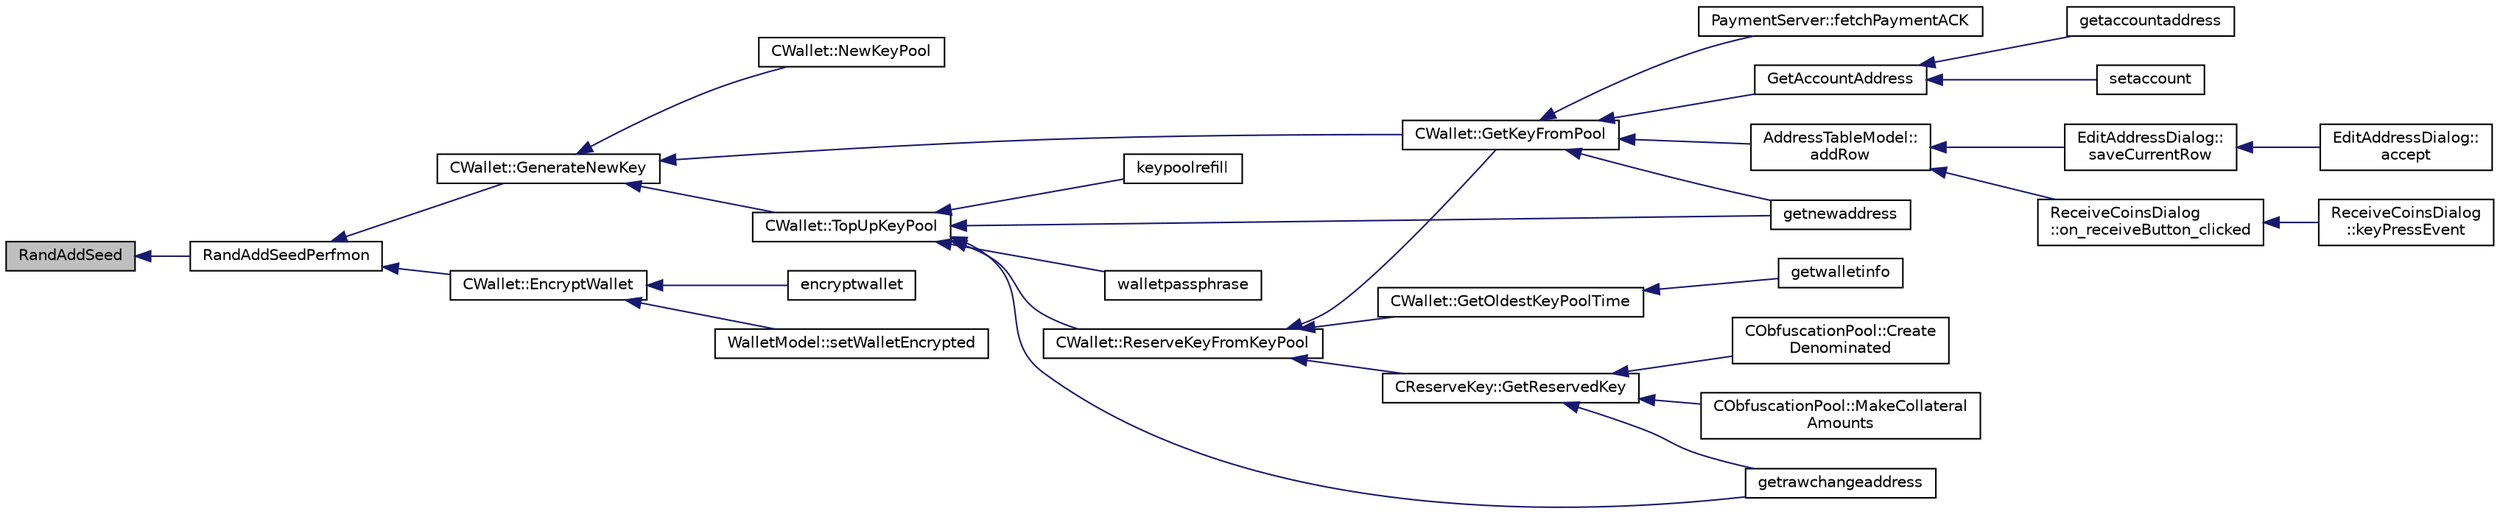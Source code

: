 digraph "RandAddSeed"
{
  edge [fontname="Helvetica",fontsize="10",labelfontname="Helvetica",labelfontsize="10"];
  node [fontname="Helvetica",fontsize="10",shape=record];
  rankdir="LR";
  Node167 [label="RandAddSeed",height=0.2,width=0.4,color="black", fillcolor="grey75", style="filled", fontcolor="black"];
  Node167 -> Node168 [dir="back",color="midnightblue",fontsize="10",style="solid",fontname="Helvetica"];
  Node168 [label="RandAddSeedPerfmon",height=0.2,width=0.4,color="black", fillcolor="white", style="filled",URL="$random_8h.html#a786af12a87491f8dc24351d93b9833b6"];
  Node168 -> Node169 [dir="back",color="midnightblue",fontsize="10",style="solid",fontname="Helvetica"];
  Node169 [label="CWallet::GenerateNewKey",height=0.2,width=0.4,color="black", fillcolor="white", style="filled",URL="$group__map_wallet.html#ga061fe7f54f80ec40f856b3e6365c2f4a"];
  Node169 -> Node170 [dir="back",color="midnightblue",fontsize="10",style="solid",fontname="Helvetica"];
  Node170 [label="CWallet::NewKeyPool",height=0.2,width=0.4,color="black", fillcolor="white", style="filled",URL="$group___actions.html#ga7353ba1e79fc4167fbfbe79b41698fa7",tooltip="Mark old keypool keys as used, and generate all new keys. "];
  Node169 -> Node171 [dir="back",color="midnightblue",fontsize="10",style="solid",fontname="Helvetica"];
  Node171 [label="CWallet::TopUpKeyPool",height=0.2,width=0.4,color="black", fillcolor="white", style="filled",URL="$group___actions.html#ga9730278506e0a4f1c65239b951525b55"];
  Node171 -> Node172 [dir="back",color="midnightblue",fontsize="10",style="solid",fontname="Helvetica"];
  Node172 [label="getnewaddress",height=0.2,width=0.4,color="black", fillcolor="white", style="filled",URL="$rpcwallet_8cpp.html#aead824d845d670fbd8f187ebd4f9a535"];
  Node171 -> Node173 [dir="back",color="midnightblue",fontsize="10",style="solid",fontname="Helvetica"];
  Node173 [label="getrawchangeaddress",height=0.2,width=0.4,color="black", fillcolor="white", style="filled",URL="$rpcwallet_8cpp.html#ae71809202b4dcc13d2034c5c72af34da"];
  Node171 -> Node174 [dir="back",color="midnightblue",fontsize="10",style="solid",fontname="Helvetica"];
  Node174 [label="keypoolrefill",height=0.2,width=0.4,color="black", fillcolor="white", style="filled",URL="$rpcwallet_8cpp.html#afe8615fcf2c8e5319166c2fa8c638e08"];
  Node171 -> Node175 [dir="back",color="midnightblue",fontsize="10",style="solid",fontname="Helvetica"];
  Node175 [label="walletpassphrase",height=0.2,width=0.4,color="black", fillcolor="white", style="filled",URL="$rpcwallet_8cpp.html#a733f7c70e7c18783935e6de9643c0086"];
  Node171 -> Node176 [dir="back",color="midnightblue",fontsize="10",style="solid",fontname="Helvetica"];
  Node176 [label="CWallet::ReserveKeyFromKeyPool",height=0.2,width=0.4,color="black", fillcolor="white", style="filled",URL="$group___actions.html#ga9921854840668a1856998f041177dd2b"];
  Node176 -> Node177 [dir="back",color="midnightblue",fontsize="10",style="solid",fontname="Helvetica"];
  Node177 [label="CWallet::GetKeyFromPool",height=0.2,width=0.4,color="black", fillcolor="white", style="filled",URL="$group___actions.html#ga18549ec5c472c003afc4794daeb9adfd"];
  Node177 -> Node178 [dir="back",color="midnightblue",fontsize="10",style="solid",fontname="Helvetica"];
  Node178 [label="AddressTableModel::\laddRow",height=0.2,width=0.4,color="black", fillcolor="white", style="filled",URL="$class_address_table_model.html#aa72edd2a093a6e9318639d69d3a23488"];
  Node178 -> Node179 [dir="back",color="midnightblue",fontsize="10",style="solid",fontname="Helvetica"];
  Node179 [label="EditAddressDialog::\lsaveCurrentRow",height=0.2,width=0.4,color="black", fillcolor="white", style="filled",URL="$class_edit_address_dialog.html#a8494a551799cd1f4c253e557424c206c"];
  Node179 -> Node180 [dir="back",color="midnightblue",fontsize="10",style="solid",fontname="Helvetica"];
  Node180 [label="EditAddressDialog::\laccept",height=0.2,width=0.4,color="black", fillcolor="white", style="filled",URL="$class_edit_address_dialog.html#ac52b71129806bccf6533d0e9441393b6"];
  Node178 -> Node181 [dir="back",color="midnightblue",fontsize="10",style="solid",fontname="Helvetica"];
  Node181 [label="ReceiveCoinsDialog\l::on_receiveButton_clicked",height=0.2,width=0.4,color="black", fillcolor="white", style="filled",URL="$class_receive_coins_dialog.html#a9db8de31f6889288cb22c061aa51e0cd"];
  Node181 -> Node182 [dir="back",color="midnightblue",fontsize="10",style="solid",fontname="Helvetica"];
  Node182 [label="ReceiveCoinsDialog\l::keyPressEvent",height=0.2,width=0.4,color="black", fillcolor="white", style="filled",URL="$class_receive_coins_dialog.html#abcf17b510c473bf3e94ef12f7f5cfc10"];
  Node177 -> Node183 [dir="back",color="midnightblue",fontsize="10",style="solid",fontname="Helvetica"];
  Node183 [label="PaymentServer::fetchPaymentACK",height=0.2,width=0.4,color="black", fillcolor="white", style="filled",URL="$class_payment_server.html#ab846f9e8778e5cc878b644133e8628f1"];
  Node177 -> Node172 [dir="back",color="midnightblue",fontsize="10",style="solid",fontname="Helvetica"];
  Node177 -> Node184 [dir="back",color="midnightblue",fontsize="10",style="solid",fontname="Helvetica"];
  Node184 [label="GetAccountAddress",height=0.2,width=0.4,color="black", fillcolor="white", style="filled",URL="$rpcwallet_8cpp.html#aa3d9baf7a6fc6c9f0a08ec861ca52f59"];
  Node184 -> Node185 [dir="back",color="midnightblue",fontsize="10",style="solid",fontname="Helvetica"];
  Node185 [label="getaccountaddress",height=0.2,width=0.4,color="black", fillcolor="white", style="filled",URL="$rpcwallet_8cpp.html#a92145bcb3cfb45eb47dca18f1c94c434"];
  Node184 -> Node186 [dir="back",color="midnightblue",fontsize="10",style="solid",fontname="Helvetica"];
  Node186 [label="setaccount",height=0.2,width=0.4,color="black", fillcolor="white", style="filled",URL="$rpcwallet_8cpp.html#a6bf0dc200554f841a4549a2e5087f699"];
  Node176 -> Node187 [dir="back",color="midnightblue",fontsize="10",style="solid",fontname="Helvetica"];
  Node187 [label="CWallet::GetOldestKeyPoolTime",height=0.2,width=0.4,color="black", fillcolor="white", style="filled",URL="$group___actions.html#ga2555a9442e58b3c5593fef21f1b39d2d"];
  Node187 -> Node188 [dir="back",color="midnightblue",fontsize="10",style="solid",fontname="Helvetica"];
  Node188 [label="getwalletinfo",height=0.2,width=0.4,color="black", fillcolor="white", style="filled",URL="$rpcwallet_8cpp.html#a9401fef738a283075915e0ea0086fae9"];
  Node176 -> Node189 [dir="back",color="midnightblue",fontsize="10",style="solid",fontname="Helvetica"];
  Node189 [label="CReserveKey::GetReservedKey",height=0.2,width=0.4,color="black", fillcolor="white", style="filled",URL="$group___actions.html#gad198d2d7a54d315c60805ba1cb0caf7c"];
  Node189 -> Node190 [dir="back",color="midnightblue",fontsize="10",style="solid",fontname="Helvetica"];
  Node190 [label="CObfuscationPool::MakeCollateral\lAmounts",height=0.2,width=0.4,color="black", fillcolor="white", style="filled",URL="$class_c_obfuscation_pool.html#a7496f4e868d633d45b9c92af0cc56ac5",tooltip="Split up large inputs or make fee sized inputs. "];
  Node189 -> Node191 [dir="back",color="midnightblue",fontsize="10",style="solid",fontname="Helvetica"];
  Node191 [label="CObfuscationPool::Create\lDenominated",height=0.2,width=0.4,color="black", fillcolor="white", style="filled",URL="$class_c_obfuscation_pool.html#a95e6023ca617da294132311b30179c55"];
  Node189 -> Node173 [dir="back",color="midnightblue",fontsize="10",style="solid",fontname="Helvetica"];
  Node169 -> Node177 [dir="back",color="midnightblue",fontsize="10",style="solid",fontname="Helvetica"];
  Node168 -> Node192 [dir="back",color="midnightblue",fontsize="10",style="solid",fontname="Helvetica"];
  Node192 [label="CWallet::EncryptWallet",height=0.2,width=0.4,color="black", fillcolor="white", style="filled",URL="$group__map_wallet.html#gab34fe5bf771619dcbe22a65f013e5469"];
  Node192 -> Node193 [dir="back",color="midnightblue",fontsize="10",style="solid",fontname="Helvetica"];
  Node193 [label="WalletModel::setWalletEncrypted",height=0.2,width=0.4,color="black", fillcolor="white", style="filled",URL="$class_wallet_model.html#a444340830badcd48e3a4dd6b03d9c4d7"];
  Node192 -> Node194 [dir="back",color="midnightblue",fontsize="10",style="solid",fontname="Helvetica"];
  Node194 [label="encryptwallet",height=0.2,width=0.4,color="black", fillcolor="white", style="filled",URL="$rpcwallet_8cpp.html#a5fb49bac2748015a256c63e9f8ccc539"];
}
